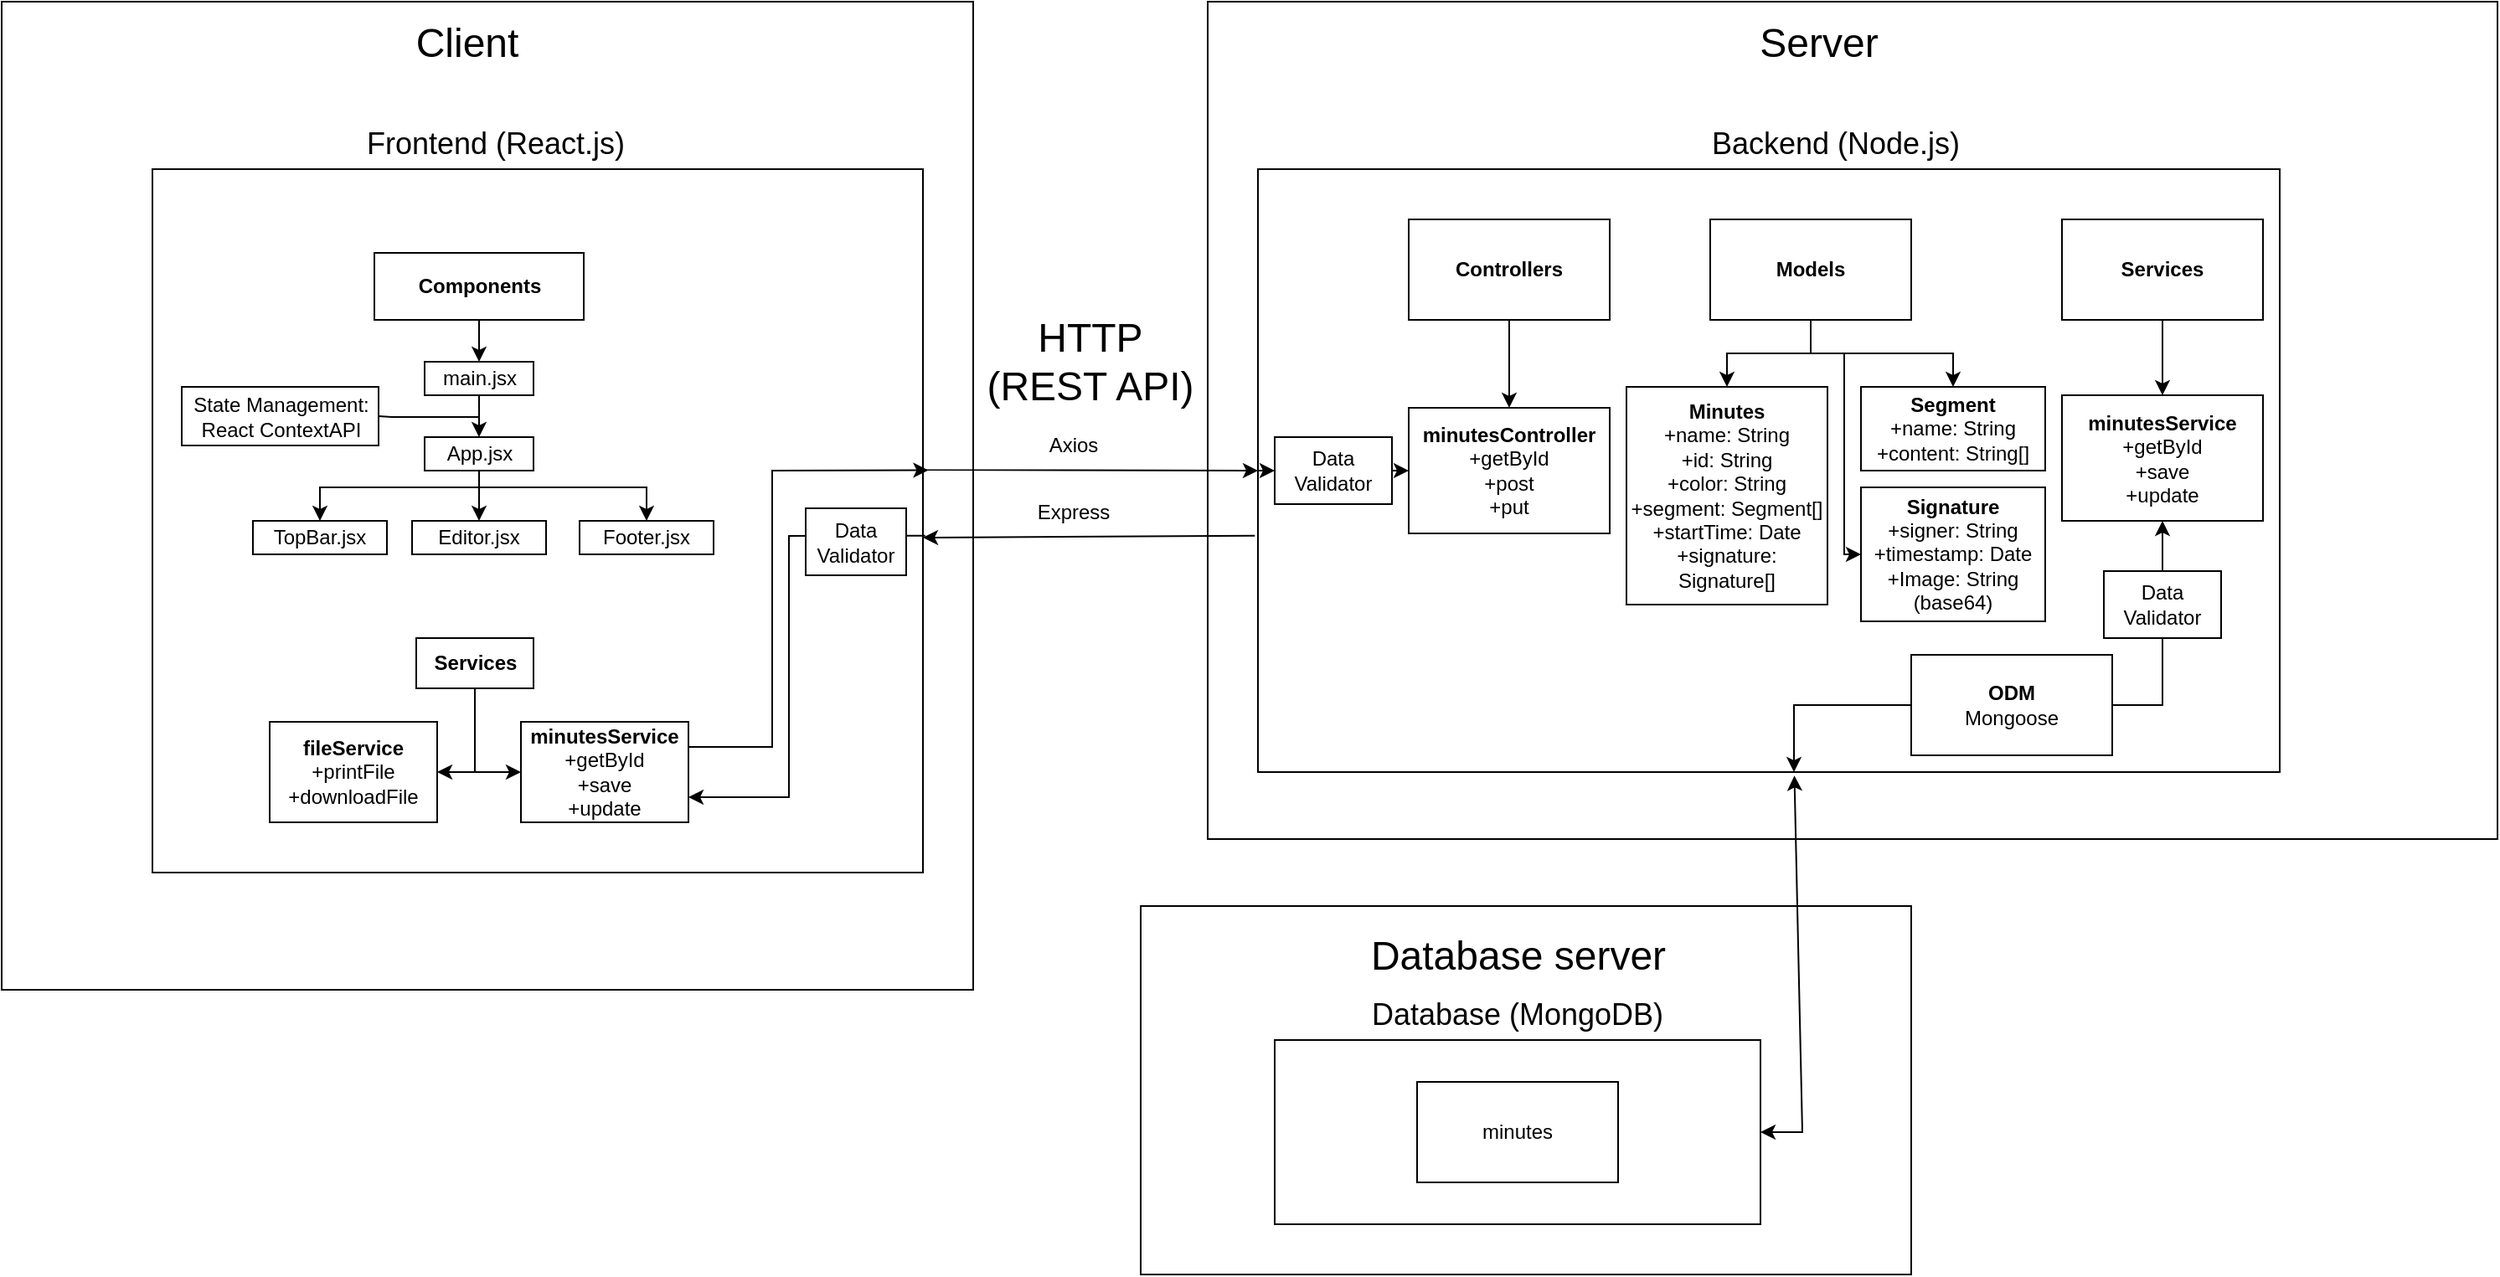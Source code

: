 <mxfile version="23.0.2" type="device">
  <diagram name="Page-1" id="U45NYtDjEI4FAYeAbNTo">
    <mxGraphModel dx="1594" dy="932" grid="1" gridSize="10" guides="1" tooltips="1" connect="1" arrows="1" fold="1" page="1" pageScale="1" pageWidth="850" pageHeight="1100" math="0" shadow="0">
      <root>
        <mxCell id="0" />
        <mxCell id="1" parent="0" />
        <mxCell id="f0f37uDkfxdpjLOnputG-7" value="" style="rounded=0;whiteSpace=wrap;html=1;" parent="1" vertex="1">
          <mxGeometry x="690" y="570" width="460" height="220" as="geometry" />
        </mxCell>
        <mxCell id="f0f37uDkfxdpjLOnputG-5" value="" style="rounded=0;whiteSpace=wrap;html=1;" parent="1" vertex="1">
          <mxGeometry x="730" y="30" width="770" height="500" as="geometry" />
        </mxCell>
        <mxCell id="f0f37uDkfxdpjLOnputG-3" value="" style="rounded=0;whiteSpace=wrap;html=1;" parent="1" vertex="1">
          <mxGeometry x="10" y="30" width="580" height="590" as="geometry" />
        </mxCell>
        <mxCell id="TPfpgC2MNn1oKyn_6Xrf-15" style="edgeStyle=orthogonalEdgeStyle;rounded=0;orthogonalLoop=1;jettySize=auto;html=1;entryX=0;entryY=0.5;entryDx=0;entryDy=0;exitX=1.001;exitY=0.427;exitDx=0;exitDy=0;exitPerimeter=0;" parent="1" source="TPfpgC2MNn1oKyn_6Xrf-1" target="TPfpgC2MNn1oKyn_6Xrf-2" edge="1">
          <mxGeometry relative="1" as="geometry">
            <Array as="points">
              <mxPoint x="492" y="309" />
            </Array>
          </mxGeometry>
        </mxCell>
        <mxCell id="TPfpgC2MNn1oKyn_6Xrf-1" value="" style="rounded=0;whiteSpace=wrap;html=1;" parent="1" vertex="1">
          <mxGeometry x="100" y="130" width="460" height="420" as="geometry" />
        </mxCell>
        <mxCell id="TPfpgC2MNn1oKyn_6Xrf-2" value="" style="rounded=0;whiteSpace=wrap;html=1;" parent="1" vertex="1">
          <mxGeometry x="760" y="130" width="610" height="360" as="geometry" />
        </mxCell>
        <mxCell id="TPfpgC2MNn1oKyn_6Xrf-3" value="" style="rounded=0;whiteSpace=wrap;html=1;" parent="1" vertex="1">
          <mxGeometry x="770" y="650" width="290" height="110" as="geometry" />
        </mxCell>
        <mxCell id="TPfpgC2MNn1oKyn_6Xrf-4" value="Frontend (React.js)" style="text;html=1;strokeColor=none;fillColor=none;align=center;verticalAlign=middle;whiteSpace=wrap;rounded=0;fontSize=18;" parent="1" vertex="1">
          <mxGeometry x="110" y="100" width="390" height="30" as="geometry" />
        </mxCell>
        <mxCell id="TPfpgC2MNn1oKyn_6Xrf-5" value="Backend (Node.js)" style="text;html=1;strokeColor=none;fillColor=none;align=center;verticalAlign=middle;whiteSpace=wrap;rounded=0;fontSize=18;" parent="1" vertex="1">
          <mxGeometry x="840" y="100" width="530" height="30" as="geometry" />
        </mxCell>
        <mxCell id="TPfpgC2MNn1oKyn_6Xrf-6" value="Database (MongoDB)" style="text;html=1;strokeColor=none;fillColor=none;align=center;verticalAlign=middle;whiteSpace=wrap;rounded=0;fontSize=18;" parent="1" vertex="1">
          <mxGeometry x="770" y="620" width="290" height="30" as="geometry" />
        </mxCell>
        <mxCell id="TPfpgC2MNn1oKyn_6Xrf-31" style="edgeStyle=orthogonalEdgeStyle;rounded=0;orthogonalLoop=1;jettySize=auto;html=1;entryX=1;entryY=0.5;entryDx=0;entryDy=0;" parent="1" source="TPfpgC2MNn1oKyn_6Xrf-8" target="TPfpgC2MNn1oKyn_6Xrf-28" edge="1">
          <mxGeometry relative="1" as="geometry" />
        </mxCell>
        <mxCell id="TPfpgC2MNn1oKyn_6Xrf-32" style="edgeStyle=orthogonalEdgeStyle;rounded=0;orthogonalLoop=1;jettySize=auto;html=1;entryX=0;entryY=0.5;entryDx=0;entryDy=0;" parent="1" source="TPfpgC2MNn1oKyn_6Xrf-8" target="TPfpgC2MNn1oKyn_6Xrf-29" edge="1">
          <mxGeometry relative="1" as="geometry" />
        </mxCell>
        <mxCell id="TPfpgC2MNn1oKyn_6Xrf-8" value="Services" style="rounded=0;whiteSpace=wrap;html=1;fontStyle=1" parent="1" vertex="1">
          <mxGeometry x="257.5" y="410" width="70" height="30" as="geometry" />
        </mxCell>
        <mxCell id="TPfpgC2MNn1oKyn_6Xrf-23" style="edgeStyle=orthogonalEdgeStyle;rounded=0;orthogonalLoop=1;jettySize=auto;html=1;entryX=0.5;entryY=0;entryDx=0;entryDy=0;" parent="1" source="TPfpgC2MNn1oKyn_6Xrf-9" target="TPfpgC2MNn1oKyn_6Xrf-22" edge="1">
          <mxGeometry relative="1" as="geometry" />
        </mxCell>
        <mxCell id="TPfpgC2MNn1oKyn_6Xrf-9" value="Controllers" style="rounded=0;whiteSpace=wrap;html=1;fontStyle=1" parent="1" vertex="1">
          <mxGeometry x="850" y="160" width="120" height="60" as="geometry" />
        </mxCell>
        <mxCell id="TPfpgC2MNn1oKyn_6Xrf-25" style="edgeStyle=orthogonalEdgeStyle;rounded=0;orthogonalLoop=1;jettySize=auto;html=1;entryX=0.5;entryY=0;entryDx=0;entryDy=0;" parent="1" source="TPfpgC2MNn1oKyn_6Xrf-10" target="TPfpgC2MNn1oKyn_6Xrf-24" edge="1">
          <mxGeometry relative="1" as="geometry" />
        </mxCell>
        <mxCell id="TPfpgC2MNn1oKyn_6Xrf-58" style="edgeStyle=orthogonalEdgeStyle;rounded=0;orthogonalLoop=1;jettySize=auto;html=1;" parent="1" source="TPfpgC2MNn1oKyn_6Xrf-10" target="TPfpgC2MNn1oKyn_6Xrf-57" edge="1">
          <mxGeometry relative="1" as="geometry" />
        </mxCell>
        <mxCell id="TPfpgC2MNn1oKyn_6Xrf-60" style="edgeStyle=orthogonalEdgeStyle;rounded=0;orthogonalLoop=1;jettySize=auto;html=1;entryX=0;entryY=0.5;entryDx=0;entryDy=0;exitX=0.5;exitY=1;exitDx=0;exitDy=0;" parent="1" source="TPfpgC2MNn1oKyn_6Xrf-10" target="TPfpgC2MNn1oKyn_6Xrf-59" edge="1">
          <mxGeometry relative="1" as="geometry">
            <Array as="points">
              <mxPoint x="1090" y="240" />
              <mxPoint x="1110" y="240" />
            </Array>
          </mxGeometry>
        </mxCell>
        <mxCell id="TPfpgC2MNn1oKyn_6Xrf-10" value="Models" style="rounded=0;whiteSpace=wrap;html=1;fontStyle=1" parent="1" vertex="1">
          <mxGeometry x="1030" y="160" width="120" height="60" as="geometry" />
        </mxCell>
        <mxCell id="TPfpgC2MNn1oKyn_6Xrf-27" style="edgeStyle=orthogonalEdgeStyle;rounded=0;orthogonalLoop=1;jettySize=auto;html=1;entryX=0.5;entryY=0;entryDx=0;entryDy=0;" parent="1" source="TPfpgC2MNn1oKyn_6Xrf-11" target="TPfpgC2MNn1oKyn_6Xrf-26" edge="1">
          <mxGeometry relative="1" as="geometry" />
        </mxCell>
        <mxCell id="TPfpgC2MNn1oKyn_6Xrf-11" value="Services" style="rounded=0;whiteSpace=wrap;html=1;fontStyle=1" parent="1" vertex="1">
          <mxGeometry x="1240" y="160" width="120" height="60" as="geometry" />
        </mxCell>
        <mxCell id="TPfpgC2MNn1oKyn_6Xrf-13" value="minutes" style="rounded=0;whiteSpace=wrap;html=1;" parent="1" vertex="1">
          <mxGeometry x="855" y="675" width="120" height="60" as="geometry" />
        </mxCell>
        <mxCell id="TPfpgC2MNn1oKyn_6Xrf-16" value="" style="endArrow=classic;html=1;rounded=0;exitX=-0.003;exitY=0.608;exitDx=0;exitDy=0;exitPerimeter=0;" parent="1" source="TPfpgC2MNn1oKyn_6Xrf-2" edge="1">
          <mxGeometry width="50" height="50" relative="1" as="geometry">
            <mxPoint x="821" y="348" as="sourcePoint" />
            <mxPoint x="560" y="350" as="targetPoint" />
          </mxGeometry>
        </mxCell>
        <mxCell id="TPfpgC2MNn1oKyn_6Xrf-17" value="Axios" style="text;html=1;strokeColor=none;fillColor=none;align=center;verticalAlign=middle;whiteSpace=wrap;rounded=0;" parent="1" vertex="1">
          <mxGeometry x="570" y="280" width="160" height="30" as="geometry" />
        </mxCell>
        <mxCell id="TPfpgC2MNn1oKyn_6Xrf-18" value="Express" style="text;html=1;strokeColor=none;fillColor=none;align=center;verticalAlign=middle;whiteSpace=wrap;rounded=0;" parent="1" vertex="1">
          <mxGeometry x="620" y="320" width="60" height="30" as="geometry" />
        </mxCell>
        <mxCell id="TPfpgC2MNn1oKyn_6Xrf-19" value="HTTP (REST API)" style="text;html=1;strokeColor=none;fillColor=none;align=center;verticalAlign=middle;whiteSpace=wrap;rounded=0;fontSize=24;" parent="1" vertex="1">
          <mxGeometry x="590" y="230" width="140" height="30" as="geometry" />
        </mxCell>
        <mxCell id="TPfpgC2MNn1oKyn_6Xrf-20" value="" style="endArrow=classic;startArrow=classic;html=1;rounded=0;exitX=1;exitY=0.5;exitDx=0;exitDy=0;entryX=0.525;entryY=1.006;entryDx=0;entryDy=0;entryPerimeter=0;" parent="1" source="TPfpgC2MNn1oKyn_6Xrf-3" target="TPfpgC2MNn1oKyn_6Xrf-2" edge="1">
          <mxGeometry width="50" height="50" relative="1" as="geometry">
            <mxPoint x="1030" y="710" as="sourcePoint" />
            <mxPoint x="1070" y="490" as="targetPoint" />
            <Array as="points">
              <mxPoint x="1085" y="705" />
            </Array>
          </mxGeometry>
        </mxCell>
        <mxCell id="TPfpgC2MNn1oKyn_6Xrf-22" value="&lt;b&gt;minutesController&lt;/b&gt;&lt;br&gt;+getById&lt;br&gt;+post&lt;br&gt;+put" style="rounded=0;whiteSpace=wrap;html=1;" parent="1" vertex="1">
          <mxGeometry x="850" y="272.5" width="120" height="75" as="geometry" />
        </mxCell>
        <mxCell id="TPfpgC2MNn1oKyn_6Xrf-24" value="&lt;b&gt;Minutes&lt;/b&gt;&lt;br&gt;+name: String&lt;br&gt;+id: String&lt;br&gt;+color: String&lt;br&gt;+segment: Segment[]&lt;br&gt;+startTime: Date&lt;br&gt;+signature: Signature[]" style="rounded=0;whiteSpace=wrap;html=1;" parent="1" vertex="1">
          <mxGeometry x="980" y="260" width="120" height="130" as="geometry" />
        </mxCell>
        <mxCell id="TPfpgC2MNn1oKyn_6Xrf-26" value="&lt;b&gt;minutesService&lt;/b&gt;&lt;br&gt;+getById&lt;br&gt;+save&lt;br&gt;+update" style="rounded=0;whiteSpace=wrap;html=1;" parent="1" vertex="1">
          <mxGeometry x="1240" y="265" width="120" height="75" as="geometry" />
        </mxCell>
        <mxCell id="TPfpgC2MNn1oKyn_6Xrf-28" value="&lt;b&gt;fileService&lt;/b&gt;&lt;br&gt;+printFile&lt;br&gt;+downloadFile" style="rounded=0;whiteSpace=wrap;html=1;" parent="1" vertex="1">
          <mxGeometry x="170" y="460" width="100" height="60" as="geometry" />
        </mxCell>
        <mxCell id="TPfpgC2MNn1oKyn_6Xrf-29" value="&lt;b&gt;minutesService&lt;br&gt;&lt;/b&gt;+getById&lt;br&gt;+save&lt;br&gt;+update" style="rounded=0;whiteSpace=wrap;html=1;" parent="1" vertex="1">
          <mxGeometry x="320" y="460" width="100" height="60" as="geometry" />
        </mxCell>
        <mxCell id="TPfpgC2MNn1oKyn_6Xrf-33" value="State Management: React ContextAPI" style="rounded=0;whiteSpace=wrap;html=1;" parent="1" vertex="1">
          <mxGeometry x="117.5" y="260" width="117.5" height="35" as="geometry" />
        </mxCell>
        <mxCell id="TPfpgC2MNn1oKyn_6Xrf-39" style="edgeStyle=orthogonalEdgeStyle;rounded=0;orthogonalLoop=1;jettySize=auto;html=1;entryX=0.5;entryY=0;entryDx=0;entryDy=0;" parent="1" source="TPfpgC2MNn1oKyn_6Xrf-35" target="TPfpgC2MNn1oKyn_6Xrf-36" edge="1">
          <mxGeometry relative="1" as="geometry" />
        </mxCell>
        <mxCell id="TPfpgC2MNn1oKyn_6Xrf-35" value="Components" style="rounded=0;whiteSpace=wrap;html=1;fontStyle=1" parent="1" vertex="1">
          <mxGeometry x="232.5" y="180" width="125" height="40" as="geometry" />
        </mxCell>
        <mxCell id="TPfpgC2MNn1oKyn_6Xrf-42" style="edgeStyle=orthogonalEdgeStyle;rounded=0;orthogonalLoop=1;jettySize=auto;html=1;entryX=0.5;entryY=0;entryDx=0;entryDy=0;" parent="1" source="TPfpgC2MNn1oKyn_6Xrf-36" target="TPfpgC2MNn1oKyn_6Xrf-41" edge="1">
          <mxGeometry relative="1" as="geometry" />
        </mxCell>
        <mxCell id="TPfpgC2MNn1oKyn_6Xrf-44" style="edgeStyle=orthogonalEdgeStyle;rounded=0;orthogonalLoop=1;jettySize=auto;html=1;entryX=1;entryY=0.5;entryDx=0;entryDy=0;strokeColor=default;endArrow=none;endFill=0;" parent="1" source="TPfpgC2MNn1oKyn_6Xrf-36" target="TPfpgC2MNn1oKyn_6Xrf-33" edge="1">
          <mxGeometry relative="1" as="geometry">
            <Array as="points">
              <mxPoint x="295" y="278" />
              <mxPoint x="243" y="278" />
            </Array>
          </mxGeometry>
        </mxCell>
        <mxCell id="TPfpgC2MNn1oKyn_6Xrf-36" value="main.jsx" style="rounded=0;whiteSpace=wrap;html=1;" parent="1" vertex="1">
          <mxGeometry x="262.5" y="245" width="65" height="20" as="geometry" />
        </mxCell>
        <mxCell id="TPfpgC2MNn1oKyn_6Xrf-38" value="TopBar.jsx" style="rounded=0;whiteSpace=wrap;html=1;" parent="1" vertex="1">
          <mxGeometry x="160" y="340" width="80" height="20" as="geometry" />
        </mxCell>
        <mxCell id="TPfpgC2MNn1oKyn_6Xrf-45" style="edgeStyle=orthogonalEdgeStyle;rounded=0;orthogonalLoop=1;jettySize=auto;html=1;" parent="1" source="TPfpgC2MNn1oKyn_6Xrf-41" target="TPfpgC2MNn1oKyn_6Xrf-38" edge="1">
          <mxGeometry relative="1" as="geometry">
            <Array as="points">
              <mxPoint x="295" y="320" />
              <mxPoint x="200" y="320" />
            </Array>
          </mxGeometry>
        </mxCell>
        <mxCell id="TPfpgC2MNn1oKyn_6Xrf-47" style="edgeStyle=orthogonalEdgeStyle;rounded=0;orthogonalLoop=1;jettySize=auto;html=1;entryX=0.5;entryY=0;entryDx=0;entryDy=0;" parent="1" source="TPfpgC2MNn1oKyn_6Xrf-41" target="TPfpgC2MNn1oKyn_6Xrf-46" edge="1">
          <mxGeometry relative="1" as="geometry" />
        </mxCell>
        <mxCell id="TPfpgC2MNn1oKyn_6Xrf-49" style="edgeStyle=orthogonalEdgeStyle;rounded=0;orthogonalLoop=1;jettySize=auto;html=1;" parent="1" source="TPfpgC2MNn1oKyn_6Xrf-41" target="TPfpgC2MNn1oKyn_6Xrf-48" edge="1">
          <mxGeometry relative="1" as="geometry">
            <Array as="points">
              <mxPoint x="295" y="320" />
              <mxPoint x="395" y="320" />
            </Array>
          </mxGeometry>
        </mxCell>
        <mxCell id="TPfpgC2MNn1oKyn_6Xrf-41" value="App.jsx" style="rounded=0;whiteSpace=wrap;html=1;" parent="1" vertex="1">
          <mxGeometry x="262.5" y="290" width="65" height="20" as="geometry" />
        </mxCell>
        <mxCell id="TPfpgC2MNn1oKyn_6Xrf-46" value="Editor.jsx" style="rounded=0;whiteSpace=wrap;html=1;" parent="1" vertex="1">
          <mxGeometry x="255" y="340" width="80" height="20" as="geometry" />
        </mxCell>
        <mxCell id="TPfpgC2MNn1oKyn_6Xrf-48" value="Footer.jsx" style="rounded=0;whiteSpace=wrap;html=1;" parent="1" vertex="1">
          <mxGeometry x="355" y="340" width="80" height="20" as="geometry" />
        </mxCell>
        <mxCell id="TPfpgC2MNn1oKyn_6Xrf-51" value="" style="endArrow=classic;html=1;rounded=0;exitX=1;exitY=0.25;exitDx=0;exitDy=0;entryX=1.007;entryY=0.428;entryDx=0;entryDy=0;entryPerimeter=0;" parent="1" source="TPfpgC2MNn1oKyn_6Xrf-29" edge="1" target="TPfpgC2MNn1oKyn_6Xrf-1">
          <mxGeometry width="50" height="50" relative="1" as="geometry">
            <mxPoint x="420" y="630" as="sourcePoint" />
            <mxPoint x="490" y="310" as="targetPoint" />
            <Array as="points">
              <mxPoint x="470" y="475" />
              <mxPoint x="470" y="310" />
            </Array>
          </mxGeometry>
        </mxCell>
        <mxCell id="TPfpgC2MNn1oKyn_6Xrf-52" value="" style="endArrow=classic;html=1;rounded=0;exitX=1.003;exitY=0.521;exitDx=0;exitDy=0;exitPerimeter=0;entryX=1;entryY=0.75;entryDx=0;entryDy=0;" parent="1" source="TPfpgC2MNn1oKyn_6Xrf-1" target="TPfpgC2MNn1oKyn_6Xrf-29" edge="1">
          <mxGeometry width="50" height="50" relative="1" as="geometry">
            <mxPoint x="520" y="470" as="sourcePoint" />
            <mxPoint x="570" y="420" as="targetPoint" />
            <Array as="points">
              <mxPoint x="480" y="349" />
              <mxPoint x="480" y="505" />
            </Array>
          </mxGeometry>
        </mxCell>
        <mxCell id="TPfpgC2MNn1oKyn_6Xrf-56" value="" style="endArrow=classic;html=1;rounded=0;exitX=0.5;exitY=1;exitDx=0;exitDy=0;startArrow=classic;startFill=1;" parent="1" source="TPfpgC2MNn1oKyn_6Xrf-26" edge="1">
          <mxGeometry width="50" height="50" relative="1" as="geometry">
            <mxPoint x="1220" y="450" as="sourcePoint" />
            <mxPoint x="1080" y="490" as="targetPoint" />
            <Array as="points">
              <mxPoint x="1300" y="450" />
              <mxPoint x="1200" y="450" />
              <mxPoint x="1080" y="450" />
            </Array>
          </mxGeometry>
        </mxCell>
        <mxCell id="TPfpgC2MNn1oKyn_6Xrf-57" value="&lt;b&gt;Segment&lt;/b&gt;&lt;br&gt;+name: String&lt;br&gt;+content: String[]" style="rounded=0;whiteSpace=wrap;html=1;" parent="1" vertex="1">
          <mxGeometry x="1120" y="260" width="110" height="50" as="geometry" />
        </mxCell>
        <mxCell id="TPfpgC2MNn1oKyn_6Xrf-59" value="&lt;b&gt;Signature&lt;/b&gt;&lt;br&gt;+signer: String&lt;br&gt;+timestamp: Date&lt;br&gt;+Image: String (base64)" style="rounded=0;whiteSpace=wrap;html=1;" parent="1" vertex="1">
          <mxGeometry x="1120" y="320" width="110" height="80" as="geometry" />
        </mxCell>
        <mxCell id="f0f37uDkfxdpjLOnputG-4" value="&lt;font style=&quot;font-size: 24px;&quot;&gt;Client&lt;/font&gt;" style="text;html=1;strokeColor=none;fillColor=none;align=center;verticalAlign=middle;whiteSpace=wrap;rounded=0;" parent="1" vertex="1">
          <mxGeometry x="257.5" y="40" width="60" height="30" as="geometry" />
        </mxCell>
        <mxCell id="f0f37uDkfxdpjLOnputG-6" value="&lt;span style=&quot;font-size: 24px;&quot;&gt;Server&lt;/span&gt;" style="text;html=1;strokeColor=none;fillColor=none;align=center;verticalAlign=middle;whiteSpace=wrap;rounded=0;" parent="1" vertex="1">
          <mxGeometry x="1040" y="40" width="110" height="30" as="geometry" />
        </mxCell>
        <mxCell id="f0f37uDkfxdpjLOnputG-9" value="&lt;span style=&quot;font-size: 24px;&quot;&gt;Database server&lt;/span&gt;" style="text;html=1;strokeColor=none;fillColor=none;align=center;verticalAlign=middle;whiteSpace=wrap;rounded=0;" parent="1" vertex="1">
          <mxGeometry x="787.5" y="585" width="255" height="30" as="geometry" />
        </mxCell>
        <mxCell id="f0f37uDkfxdpjLOnputG-10" value="&lt;b&gt;ODM&lt;/b&gt;&lt;br&gt;Mongoose" style="rounded=0;whiteSpace=wrap;html=1;" parent="1" vertex="1">
          <mxGeometry x="1150" y="420" width="120" height="60" as="geometry" />
        </mxCell>
        <mxCell id="Co1j4OhitiYFDqRBb2OK-1" value="Data Validator" style="rounded=0;whiteSpace=wrap;html=1;" vertex="1" parent="1">
          <mxGeometry x="770" y="290" width="70" height="40" as="geometry" />
        </mxCell>
        <mxCell id="Co1j4OhitiYFDqRBb2OK-3" value="" style="endArrow=classic;html=1;rounded=0;exitX=0;exitY=0.5;exitDx=0;exitDy=0;entryX=0;entryY=0.5;entryDx=0;entryDy=0;" edge="1" parent="1" source="TPfpgC2MNn1oKyn_6Xrf-2" target="Co1j4OhitiYFDqRBb2OK-1">
          <mxGeometry width="50" height="50" relative="1" as="geometry">
            <mxPoint x="890" y="350" as="sourcePoint" />
            <mxPoint x="940" y="300" as="targetPoint" />
          </mxGeometry>
        </mxCell>
        <mxCell id="Co1j4OhitiYFDqRBb2OK-4" value="" style="endArrow=classic;html=1;rounded=0;exitX=1;exitY=0.5;exitDx=0;exitDy=0;entryX=0;entryY=0.5;entryDx=0;entryDy=0;" edge="1" parent="1" source="Co1j4OhitiYFDqRBb2OK-1" target="TPfpgC2MNn1oKyn_6Xrf-22">
          <mxGeometry width="50" height="50" relative="1" as="geometry">
            <mxPoint x="890" y="350" as="sourcePoint" />
            <mxPoint x="940" y="300" as="targetPoint" />
          </mxGeometry>
        </mxCell>
        <mxCell id="Co1j4OhitiYFDqRBb2OK-7" value="Data Validator" style="rounded=0;whiteSpace=wrap;html=1;" vertex="1" parent="1">
          <mxGeometry x="490" y="332.5" width="60" height="40" as="geometry" />
        </mxCell>
        <mxCell id="Co1j4OhitiYFDqRBb2OK-8" value="Data Validator" style="rounded=0;whiteSpace=wrap;html=1;" vertex="1" parent="1">
          <mxGeometry x="1265" y="370" width="70" height="40" as="geometry" />
        </mxCell>
      </root>
    </mxGraphModel>
  </diagram>
</mxfile>
